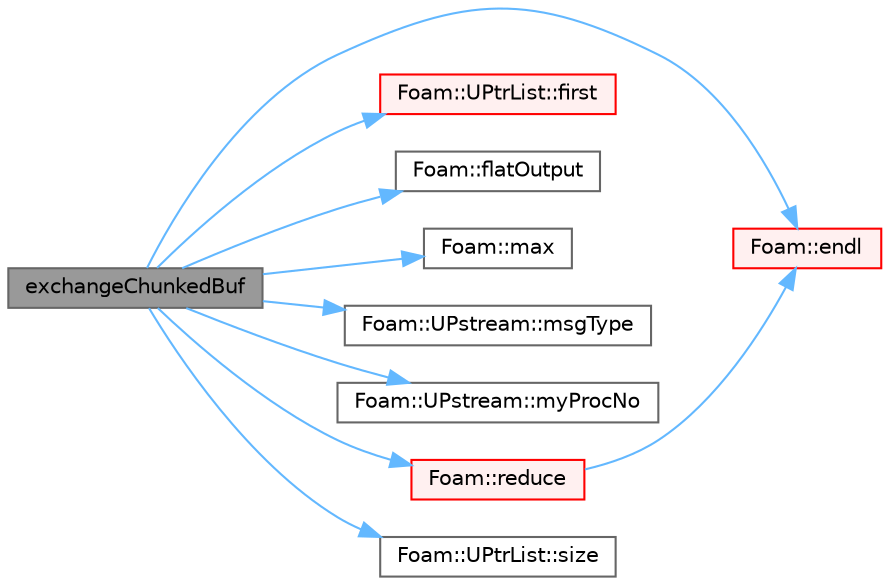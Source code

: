 digraph "exchangeChunkedBuf"
{
 // LATEX_PDF_SIZE
  bgcolor="transparent";
  edge [fontname=Helvetica,fontsize=10,labelfontname=Helvetica,labelfontsize=10];
  node [fontname=Helvetica,fontsize=10,shape=box,height=0.2,width=0.4];
  rankdir="LR";
  Node1 [id="Node000001",label="exchangeChunkedBuf",height=0.2,width=0.4,color="gray40", fillcolor="grey60", style="filled", fontcolor="black",tooltip=" "];
  Node1 -> Node2 [id="edge1_Node000001_Node000002",color="steelblue1",style="solid",tooltip=" "];
  Node2 [id="Node000002",label="Foam::endl",height=0.2,width=0.4,color="red", fillcolor="#FFF0F0", style="filled",URL="$namespaceFoam.html#a7d5eca45a323264dc5fe811500ebda47",tooltip=" "];
  Node1 -> Node6 [id="edge2_Node000001_Node000006",color="steelblue1",style="solid",tooltip=" "];
  Node6 [id="Node000006",label="Foam::UPtrList::first",height=0.2,width=0.4,color="red", fillcolor="#FFF0F0", style="filled",URL="$classFoam_1_1UPtrList.html#a1c9828bc3de9502754d944c95a2ce0d9",tooltip=" "];
  Node1 -> Node8 [id="edge3_Node000001_Node000008",color="steelblue1",style="solid",tooltip=" "];
  Node8 [id="Node000008",label="Foam::flatOutput",height=0.2,width=0.4,color="grey40", fillcolor="white", style="filled",URL="$namespaceFoam.html#a96e2e8876d0fda12c609276ec6a0092d",tooltip=" "];
  Node1 -> Node9 [id="edge4_Node000001_Node000009",color="steelblue1",style="solid",tooltip=" "];
  Node9 [id="Node000009",label="Foam::max",height=0.2,width=0.4,color="grey40", fillcolor="white", style="filled",URL="$namespaceFoam.html#a0e0c00c14acbabe88eec56a8b0fa2806",tooltip=" "];
  Node1 -> Node10 [id="edge5_Node000001_Node000010",color="steelblue1",style="solid",tooltip=" "];
  Node10 [id="Node000010",label="Foam::UPstream::msgType",height=0.2,width=0.4,color="grey40", fillcolor="white", style="filled",URL="$classFoam_1_1UPstream.html#a3509578c950204a2eb568761a6c419e4",tooltip=" "];
  Node1 -> Node11 [id="edge6_Node000001_Node000011",color="steelblue1",style="solid",tooltip=" "];
  Node11 [id="Node000011",label="Foam::UPstream::myProcNo",height=0.2,width=0.4,color="grey40", fillcolor="white", style="filled",URL="$classFoam_1_1UPstream.html#a18ae428d3236c638ac680fa9f506c11a",tooltip=" "];
  Node1 -> Node12 [id="edge7_Node000001_Node000012",color="steelblue1",style="solid",tooltip=" "];
  Node12 [id="Node000012",label="Foam::reduce",height=0.2,width=0.4,color="red", fillcolor="#FFF0F0", style="filled",URL="$namespaceFoam.html#a8f7f25e541aa3b46163d42df73f71c80",tooltip=" "];
  Node12 -> Node2 [id="edge8_Node000012_Node000002",color="steelblue1",style="solid",tooltip=" "];
  Node1 -> Node18 [id="edge9_Node000001_Node000018",color="steelblue1",style="solid",tooltip=" "];
  Node18 [id="Node000018",label="Foam::UPtrList::size",height=0.2,width=0.4,color="grey40", fillcolor="white", style="filled",URL="$classFoam_1_1UPtrList.html#a95603446b248fe1ecf5dc59bcc2eaff0",tooltip=" "];
}
